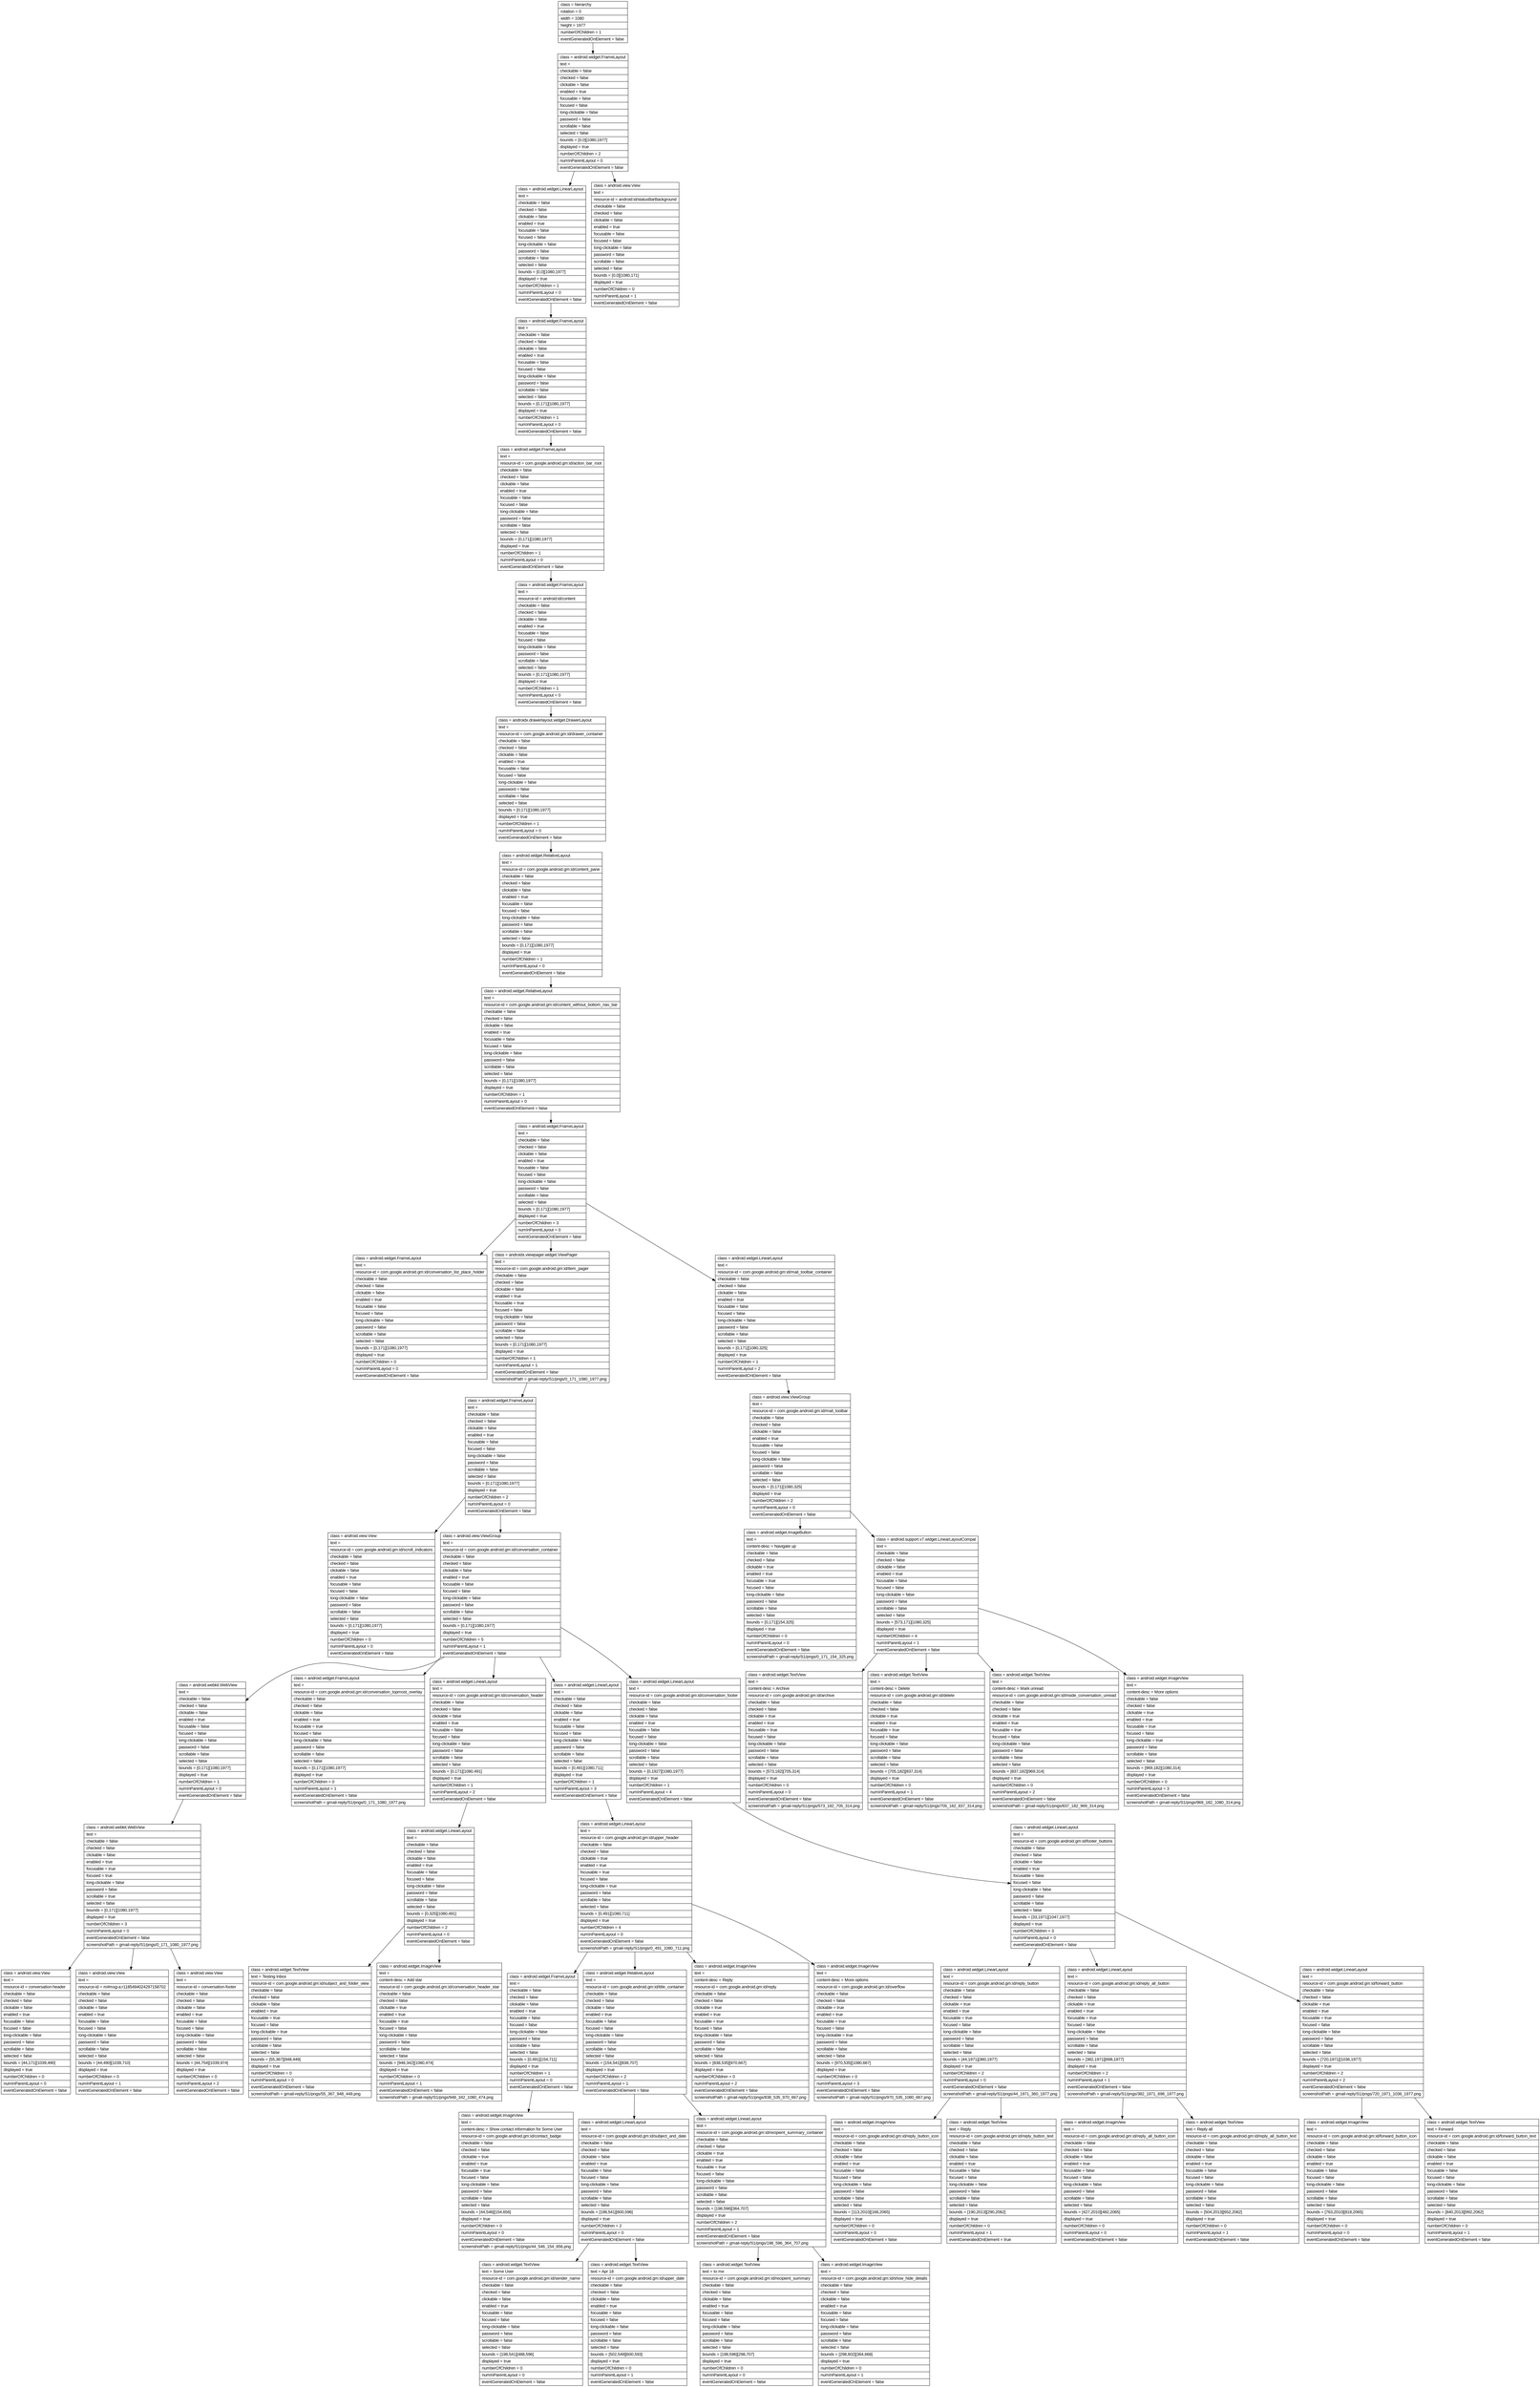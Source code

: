 digraph Layout {

	node [shape=record fontname=Arial];

	0	[label="{class = hierarchy\l|rotation = 0\l|width = 1080\l|height = 1977\l|numberOfChildren = 1\l|eventGeneratedOnElement = false \l}"]
	1	[label="{class = android.widget.FrameLayout\l|text = \l|checkable = false\l|checked = false\l|clickable = false\l|enabled = true\l|focusable = false\l|focused = false\l|long-clickable = false\l|password = false\l|scrollable = false\l|selected = false\l|bounds = [0,0][1080,1977]\l|displayed = true\l|numberOfChildren = 2\l|numInParentLayout = 0\l|eventGeneratedOnElement = false \l}"]
	2	[label="{class = android.widget.LinearLayout\l|text = \l|checkable = false\l|checked = false\l|clickable = false\l|enabled = true\l|focusable = false\l|focused = false\l|long-clickable = false\l|password = false\l|scrollable = false\l|selected = false\l|bounds = [0,0][1080,1977]\l|displayed = true\l|numberOfChildren = 1\l|numInParentLayout = 0\l|eventGeneratedOnElement = false \l}"]
	3	[label="{class = android.view.View\l|text = \l|resource-id = android:id/statusBarBackground\l|checkable = false\l|checked = false\l|clickable = false\l|enabled = true\l|focusable = false\l|focused = false\l|long-clickable = false\l|password = false\l|scrollable = false\l|selected = false\l|bounds = [0,0][1080,171]\l|displayed = true\l|numberOfChildren = 0\l|numInParentLayout = 1\l|eventGeneratedOnElement = false \l}"]
	4	[label="{class = android.widget.FrameLayout\l|text = \l|checkable = false\l|checked = false\l|clickable = false\l|enabled = true\l|focusable = false\l|focused = false\l|long-clickable = false\l|password = false\l|scrollable = false\l|selected = false\l|bounds = [0,171][1080,1977]\l|displayed = true\l|numberOfChildren = 1\l|numInParentLayout = 0\l|eventGeneratedOnElement = false \l}"]
	5	[label="{class = android.widget.FrameLayout\l|text = \l|resource-id = com.google.android.gm:id/action_bar_root\l|checkable = false\l|checked = false\l|clickable = false\l|enabled = true\l|focusable = false\l|focused = false\l|long-clickable = false\l|password = false\l|scrollable = false\l|selected = false\l|bounds = [0,171][1080,1977]\l|displayed = true\l|numberOfChildren = 1\l|numInParentLayout = 0\l|eventGeneratedOnElement = false \l}"]
	6	[label="{class = android.widget.FrameLayout\l|text = \l|resource-id = android:id/content\l|checkable = false\l|checked = false\l|clickable = false\l|enabled = true\l|focusable = false\l|focused = false\l|long-clickable = false\l|password = false\l|scrollable = false\l|selected = false\l|bounds = [0,171][1080,1977]\l|displayed = true\l|numberOfChildren = 1\l|numInParentLayout = 0\l|eventGeneratedOnElement = false \l}"]
	7	[label="{class = androidx.drawerlayout.widget.DrawerLayout\l|text = \l|resource-id = com.google.android.gm:id/drawer_container\l|checkable = false\l|checked = false\l|clickable = false\l|enabled = true\l|focusable = false\l|focused = false\l|long-clickable = false\l|password = false\l|scrollable = false\l|selected = false\l|bounds = [0,171][1080,1977]\l|displayed = true\l|numberOfChildren = 1\l|numInParentLayout = 0\l|eventGeneratedOnElement = false \l}"]
	8	[label="{class = android.widget.RelativeLayout\l|text = \l|resource-id = com.google.android.gm:id/content_pane\l|checkable = false\l|checked = false\l|clickable = false\l|enabled = true\l|focusable = false\l|focused = false\l|long-clickable = false\l|password = false\l|scrollable = false\l|selected = false\l|bounds = [0,171][1080,1977]\l|displayed = true\l|numberOfChildren = 1\l|numInParentLayout = 0\l|eventGeneratedOnElement = false \l}"]
	9	[label="{class = android.widget.RelativeLayout\l|text = \l|resource-id = com.google.android.gm:id/content_without_bottom_nav_bar\l|checkable = false\l|checked = false\l|clickable = false\l|enabled = true\l|focusable = false\l|focused = false\l|long-clickable = false\l|password = false\l|scrollable = false\l|selected = false\l|bounds = [0,171][1080,1977]\l|displayed = true\l|numberOfChildren = 1\l|numInParentLayout = 0\l|eventGeneratedOnElement = false \l}"]
	10	[label="{class = android.widget.FrameLayout\l|text = \l|checkable = false\l|checked = false\l|clickable = false\l|enabled = true\l|focusable = false\l|focused = false\l|long-clickable = false\l|password = false\l|scrollable = false\l|selected = false\l|bounds = [0,171][1080,1977]\l|displayed = true\l|numberOfChildren = 3\l|numInParentLayout = 0\l|eventGeneratedOnElement = false \l}"]
	11	[label="{class = android.widget.FrameLayout\l|text = \l|resource-id = com.google.android.gm:id/conversation_list_place_holder\l|checkable = false\l|checked = false\l|clickable = false\l|enabled = true\l|focusable = false\l|focused = false\l|long-clickable = false\l|password = false\l|scrollable = false\l|selected = false\l|bounds = [0,171][1080,1977]\l|displayed = true\l|numberOfChildren = 0\l|numInParentLayout = 0\l|eventGeneratedOnElement = false \l}"]
	12	[label="{class = androidx.viewpager.widget.ViewPager\l|text = \l|resource-id = com.google.android.gm:id/item_pager\l|checkable = false\l|checked = false\l|clickable = false\l|enabled = true\l|focusable = true\l|focused = false\l|long-clickable = false\l|password = false\l|scrollable = false\l|selected = false\l|bounds = [0,171][1080,1977]\l|displayed = true\l|numberOfChildren = 1\l|numInParentLayout = 1\l|eventGeneratedOnElement = false \l|screenshotPath = gmail-reply/S1/pngs/0_171_1080_1977.png\l}"]
	13	[label="{class = android.widget.LinearLayout\l|text = \l|resource-id = com.google.android.gm:id/mail_toolbar_container\l|checkable = false\l|checked = false\l|clickable = false\l|enabled = true\l|focusable = false\l|focused = false\l|long-clickable = false\l|password = false\l|scrollable = false\l|selected = false\l|bounds = [0,171][1080,325]\l|displayed = true\l|numberOfChildren = 1\l|numInParentLayout = 2\l|eventGeneratedOnElement = false \l}"]
	14	[label="{class = android.widget.FrameLayout\l|text = \l|checkable = false\l|checked = false\l|clickable = false\l|enabled = true\l|focusable = false\l|focused = false\l|long-clickable = false\l|password = false\l|scrollable = false\l|selected = false\l|bounds = [0,171][1080,1977]\l|displayed = true\l|numberOfChildren = 2\l|numInParentLayout = 0\l|eventGeneratedOnElement = false \l}"]
	15	[label="{class = android.view.ViewGroup\l|text = \l|resource-id = com.google.android.gm:id/mail_toolbar\l|checkable = false\l|checked = false\l|clickable = false\l|enabled = true\l|focusable = false\l|focused = false\l|long-clickable = false\l|password = false\l|scrollable = false\l|selected = false\l|bounds = [0,171][1080,325]\l|displayed = true\l|numberOfChildren = 2\l|numInParentLayout = 0\l|eventGeneratedOnElement = false \l}"]
	16	[label="{class = android.view.View\l|text = \l|resource-id = com.google.android.gm:id/scroll_indicators\l|checkable = false\l|checked = false\l|clickable = false\l|enabled = true\l|focusable = false\l|focused = false\l|long-clickable = false\l|password = false\l|scrollable = false\l|selected = false\l|bounds = [0,171][1080,1977]\l|displayed = true\l|numberOfChildren = 0\l|numInParentLayout = 0\l|eventGeneratedOnElement = false \l}"]
	17	[label="{class = android.view.ViewGroup\l|text = \l|resource-id = com.google.android.gm:id/conversation_container\l|checkable = false\l|checked = false\l|clickable = false\l|enabled = true\l|focusable = false\l|focused = false\l|long-clickable = false\l|password = false\l|scrollable = false\l|selected = false\l|bounds = [0,171][1080,1977]\l|displayed = true\l|numberOfChildren = 5\l|numInParentLayout = 1\l|eventGeneratedOnElement = false \l}"]
	18	[label="{class = android.widget.ImageButton\l|text = \l|content-desc = Navigate up\l|checkable = false\l|checked = false\l|clickable = true\l|enabled = true\l|focusable = true\l|focused = false\l|long-clickable = false\l|password = false\l|scrollable = false\l|selected = false\l|bounds = [0,171][154,325]\l|displayed = true\l|numberOfChildren = 0\l|numInParentLayout = 0\l|eventGeneratedOnElement = false \l|screenshotPath = gmail-reply/S1/pngs/0_171_154_325.png\l}"]
	19	[label="{class = android.support.v7.widget.LinearLayoutCompat\l|text = \l|checkable = false\l|checked = false\l|clickable = false\l|enabled = true\l|focusable = false\l|focused = false\l|long-clickable = false\l|password = false\l|scrollable = false\l|selected = false\l|bounds = [573,171][1080,325]\l|displayed = true\l|numberOfChildren = 4\l|numInParentLayout = 1\l|eventGeneratedOnElement = false \l}"]
	20	[label="{class = android.webkit.WebView\l|text = \l|checkable = false\l|checked = false\l|clickable = false\l|enabled = true\l|focusable = false\l|focused = false\l|long-clickable = false\l|password = false\l|scrollable = false\l|selected = false\l|bounds = [0,171][1080,1977]\l|displayed = true\l|numberOfChildren = 1\l|numInParentLayout = 0\l|eventGeneratedOnElement = false \l}"]
	21	[label="{class = android.widget.FrameLayout\l|text = \l|resource-id = com.google.android.gm:id/conversation_topmost_overlay\l|checkable = false\l|checked = false\l|clickable = false\l|enabled = true\l|focusable = true\l|focused = false\l|long-clickable = false\l|password = false\l|scrollable = false\l|selected = false\l|bounds = [0,171][1080,1977]\l|displayed = true\l|numberOfChildren = 0\l|numInParentLayout = 1\l|eventGeneratedOnElement = false \l|screenshotPath = gmail-reply/S1/pngs/0_171_1080_1977.png\l}"]
	22	[label="{class = android.widget.LinearLayout\l|text = \l|resource-id = com.google.android.gm:id/conversation_header\l|checkable = false\l|checked = false\l|clickable = false\l|enabled = true\l|focusable = false\l|focused = false\l|long-clickable = false\l|password = false\l|scrollable = false\l|selected = false\l|bounds = [0,171][1080,491]\l|displayed = true\l|numberOfChildren = 1\l|numInParentLayout = 2\l|eventGeneratedOnElement = false \l}"]
	23	[label="{class = android.widget.LinearLayout\l|text = \l|checkable = false\l|checked = false\l|clickable = false\l|enabled = true\l|focusable = false\l|focused = false\l|long-clickable = false\l|password = false\l|scrollable = false\l|selected = false\l|bounds = [0,491][1080,711]\l|displayed = true\l|numberOfChildren = 1\l|numInParentLayout = 3\l|eventGeneratedOnElement = false \l}"]
	24	[label="{class = android.widget.LinearLayout\l|text = \l|resource-id = com.google.android.gm:id/conversation_footer\l|checkable = false\l|checked = false\l|clickable = false\l|enabled = true\l|focusable = false\l|focused = false\l|long-clickable = false\l|password = false\l|scrollable = false\l|selected = false\l|bounds = [0,1927][1080,1977]\l|displayed = true\l|numberOfChildren = 1\l|numInParentLayout = 4\l|eventGeneratedOnElement = false \l}"]
	25	[label="{class = android.widget.TextView\l|text = \l|content-desc = Archive\l|resource-id = com.google.android.gm:id/archive\l|checkable = false\l|checked = false\l|clickable = true\l|enabled = true\l|focusable = true\l|focused = false\l|long-clickable = false\l|password = false\l|scrollable = false\l|selected = false\l|bounds = [573,182][705,314]\l|displayed = true\l|numberOfChildren = 0\l|numInParentLayout = 0\l|eventGeneratedOnElement = false \l|screenshotPath = gmail-reply/S1/pngs/573_182_705_314.png\l}"]
	26	[label="{class = android.widget.TextView\l|text = \l|content-desc = Delete\l|resource-id = com.google.android.gm:id/delete\l|checkable = false\l|checked = false\l|clickable = true\l|enabled = true\l|focusable = true\l|focused = false\l|long-clickable = false\l|password = false\l|scrollable = false\l|selected = false\l|bounds = [705,182][837,314]\l|displayed = true\l|numberOfChildren = 0\l|numInParentLayout = 1\l|eventGeneratedOnElement = false \l|screenshotPath = gmail-reply/S1/pngs/705_182_837_314.png\l}"]
	27	[label="{class = android.widget.TextView\l|text = \l|content-desc = Mark unread\l|resource-id = com.google.android.gm:id/inside_conversation_unread\l|checkable = false\l|checked = false\l|clickable = true\l|enabled = true\l|focusable = true\l|focused = false\l|long-clickable = false\l|password = false\l|scrollable = false\l|selected = false\l|bounds = [837,182][969,314]\l|displayed = true\l|numberOfChildren = 0\l|numInParentLayout = 2\l|eventGeneratedOnElement = false \l|screenshotPath = gmail-reply/S1/pngs/837_182_969_314.png\l}"]
	28	[label="{class = android.widget.ImageView\l|text = \l|content-desc = More options\l|checkable = false\l|checked = false\l|clickable = true\l|enabled = true\l|focusable = true\l|focused = false\l|long-clickable = true\l|password = false\l|scrollable = false\l|selected = false\l|bounds = [969,182][1080,314]\l|displayed = true\l|numberOfChildren = 0\l|numInParentLayout = 3\l|eventGeneratedOnElement = false \l|screenshotPath = gmail-reply/S1/pngs/969_182_1080_314.png\l}"]
	29	[label="{class = android.webkit.WebView\l|text = \l|checkable = false\l|checked = false\l|clickable = false\l|enabled = true\l|focusable = true\l|focused = true\l|long-clickable = false\l|password = false\l|scrollable = true\l|selected = false\l|bounds = [0,171][1080,1977]\l|displayed = true\l|numberOfChildren = 3\l|numInParentLayout = 0\l|eventGeneratedOnElement = false \l|screenshotPath = gmail-reply/S1/pngs/0_171_1080_1977.png\l}"]
	30	[label="{class = android.widget.LinearLayout\l|text = \l|checkable = false\l|checked = false\l|clickable = false\l|enabled = true\l|focusable = false\l|focused = false\l|long-clickable = false\l|password = false\l|scrollable = false\l|selected = false\l|bounds = [0,325][1080,491]\l|displayed = true\l|numberOfChildren = 2\l|numInParentLayout = 0\l|eventGeneratedOnElement = false \l}"]
	31	[label="{class = android.widget.LinearLayout\l|text = \l|resource-id = com.google.android.gm:id/upper_header\l|checkable = false\l|checked = false\l|clickable = true\l|enabled = true\l|focusable = true\l|focused = false\l|long-clickable = true\l|password = false\l|scrollable = false\l|selected = false\l|bounds = [0,491][1080,711]\l|displayed = true\l|numberOfChildren = 4\l|numInParentLayout = 0\l|eventGeneratedOnElement = false \l|screenshotPath = gmail-reply/S1/pngs/0_491_1080_711.png\l}"]
	32	[label="{class = android.widget.LinearLayout\l|text = \l|resource-id = com.google.android.gm:id/footer_buttons\l|checkable = false\l|checked = false\l|clickable = false\l|enabled = true\l|focusable = false\l|focused = false\l|long-clickable = false\l|password = false\l|scrollable = false\l|selected = false\l|bounds = [33,1971][1047,1977]\l|displayed = true\l|numberOfChildren = 3\l|numInParentLayout = 0\l|eventGeneratedOnElement = false \l}"]
	33	[label="{class = android.view.View\l|text = \l|resource-id = conversation-header\l|checkable = false\l|checked = false\l|clickable = false\l|enabled = true\l|focusable = false\l|focused = false\l|long-clickable = false\l|password = false\l|scrollable = false\l|selected = false\l|bounds = [44,171][1039,490]\l|displayed = true\l|numberOfChildren = 0\l|numInParentLayout = 0\l|eventGeneratedOnElement = false \l}"]
	34	[label="{class = android.view.View\l|text = \l|resource-id = m#msg-a:r1185494024297158702\l|checkable = false\l|checked = false\l|clickable = false\l|enabled = true\l|focusable = false\l|focused = false\l|long-clickable = false\l|password = false\l|scrollable = false\l|selected = false\l|bounds = [44,490][1039,710]\l|displayed = true\l|numberOfChildren = 0\l|numInParentLayout = 1\l|eventGeneratedOnElement = false \l}"]
	35	[label="{class = android.view.View\l|text = \l|resource-id = conversation-footer\l|checkable = false\l|checked = false\l|clickable = false\l|enabled = true\l|focusable = false\l|focused = false\l|long-clickable = false\l|password = false\l|scrollable = false\l|selected = false\l|bounds = [44,754][1039,974]\l|displayed = true\l|numberOfChildren = 0\l|numInParentLayout = 2\l|eventGeneratedOnElement = false \l}"]
	36	[label="{class = android.widget.TextView\l|text = Testing Inbox \l|resource-id = com.google.android.gm:id/subject_and_folder_view\l|checkable = false\l|checked = false\l|clickable = false\l|enabled = true\l|focusable = true\l|focused = false\l|long-clickable = true\l|password = false\l|scrollable = false\l|selected = false\l|bounds = [55,367][948,449]\l|displayed = true\l|numberOfChildren = 0\l|numInParentLayout = 0\l|eventGeneratedOnElement = false \l|screenshotPath = gmail-reply/S1/pngs/55_367_948_449.png\l}"]
	37	[label="{class = android.widget.ImageView\l|text = \l|content-desc = Add star\l|resource-id = com.google.android.gm:id/conversation_header_star\l|checkable = false\l|checked = false\l|clickable = true\l|enabled = true\l|focusable = true\l|focused = false\l|long-clickable = false\l|password = false\l|scrollable = false\l|selected = false\l|bounds = [948,342][1080,474]\l|displayed = true\l|numberOfChildren = 0\l|numInParentLayout = 1\l|eventGeneratedOnElement = false \l|screenshotPath = gmail-reply/S1/pngs/948_342_1080_474.png\l}"]
	38	[label="{class = android.widget.FrameLayout\l|text = \l|checkable = false\l|checked = false\l|clickable = false\l|enabled = true\l|focusable = false\l|focused = false\l|long-clickable = false\l|password = false\l|scrollable = false\l|selected = false\l|bounds = [0,491][154,711]\l|displayed = true\l|numberOfChildren = 1\l|numInParentLayout = 0\l|eventGeneratedOnElement = false \l}"]
	39	[label="{class = android.widget.RelativeLayout\l|text = \l|resource-id = com.google.android.gm:id/title_container\l|checkable = false\l|checked = false\l|clickable = false\l|enabled = true\l|focusable = false\l|focused = false\l|long-clickable = false\l|password = false\l|scrollable = false\l|selected = false\l|bounds = [154,541][838,707]\l|displayed = true\l|numberOfChildren = 2\l|numInParentLayout = 1\l|eventGeneratedOnElement = false \l}"]
	40	[label="{class = android.widget.ImageView\l|text = \l|content-desc = Reply\l|resource-id = com.google.android.gm:id/reply\l|checkable = false\l|checked = false\l|clickable = true\l|enabled = true\l|focusable = true\l|focused = false\l|long-clickable = false\l|password = false\l|scrollable = false\l|selected = false\l|bounds = [838,535][970,667]\l|displayed = true\l|numberOfChildren = 0\l|numInParentLayout = 2\l|eventGeneratedOnElement = false \l|screenshotPath = gmail-reply/S1/pngs/838_535_970_667.png\l}"]
	41	[label="{class = android.widget.ImageView\l|text = \l|content-desc = More options\l|resource-id = com.google.android.gm:id/overflow\l|checkable = false\l|checked = false\l|clickable = true\l|enabled = true\l|focusable = true\l|focused = false\l|long-clickable = true\l|password = false\l|scrollable = false\l|selected = false\l|bounds = [970,535][1080,667]\l|displayed = true\l|numberOfChildren = 0\l|numInParentLayout = 3\l|eventGeneratedOnElement = false \l|screenshotPath = gmail-reply/S1/pngs/970_535_1080_667.png\l}"]
	42	[label="{class = android.widget.LinearLayout\l|text = \l|resource-id = com.google.android.gm:id/reply_button\l|checkable = false\l|checked = false\l|clickable = true\l|enabled = true\l|focusable = true\l|focused = false\l|long-clickable = false\l|password = false\l|scrollable = false\l|selected = false\l|bounds = [44,1971][360,1977]\l|displayed = true\l|numberOfChildren = 2\l|numInParentLayout = 0\l|eventGeneratedOnElement = false \l|screenshotPath = gmail-reply/S1/pngs/44_1971_360_1977.png\l}"]
	43	[label="{class = android.widget.LinearLayout\l|text = \l|resource-id = com.google.android.gm:id/reply_all_button\l|checkable = false\l|checked = false\l|clickable = true\l|enabled = true\l|focusable = true\l|focused = false\l|long-clickable = false\l|password = false\l|scrollable = false\l|selected = false\l|bounds = [382,1971][698,1977]\l|displayed = true\l|numberOfChildren = 2\l|numInParentLayout = 1\l|eventGeneratedOnElement = false \l|screenshotPath = gmail-reply/S1/pngs/382_1971_698_1977.png\l}"]
	44	[label="{class = android.widget.LinearLayout\l|text = \l|resource-id = com.google.android.gm:id/forward_button\l|checkable = false\l|checked = false\l|clickable = true\l|enabled = true\l|focusable = true\l|focused = false\l|long-clickable = false\l|password = false\l|scrollable = false\l|selected = false\l|bounds = [720,1971][1036,1977]\l|displayed = true\l|numberOfChildren = 2\l|numInParentLayout = 2\l|eventGeneratedOnElement = false \l|screenshotPath = gmail-reply/S1/pngs/720_1971_1036_1977.png\l}"]
	45	[label="{class = android.widget.ImageView\l|text = \l|content-desc = Show contact information for Some User\l|resource-id = com.google.android.gm:id/contact_badge\l|checkable = false\l|checked = false\l|clickable = true\l|enabled = true\l|focusable = true\l|focused = false\l|long-clickable = false\l|password = false\l|scrollable = false\l|selected = false\l|bounds = [44,546][154,656]\l|displayed = true\l|numberOfChildren = 0\l|numInParentLayout = 0\l|eventGeneratedOnElement = false \l|screenshotPath = gmail-reply/S1/pngs/44_546_154_656.png\l}"]
	46	[label="{class = android.widget.LinearLayout\l|text = \l|resource-id = com.google.android.gm:id/subject_and_date\l|checkable = false\l|checked = false\l|clickable = false\l|enabled = true\l|focusable = false\l|focused = false\l|long-clickable = false\l|password = false\l|scrollable = false\l|selected = false\l|bounds = [198,541][600,596]\l|displayed = true\l|numberOfChildren = 2\l|numInParentLayout = 0\l|eventGeneratedOnElement = false \l}"]
	47	[label="{class = android.widget.LinearLayout\l|text = \l|resource-id = com.google.android.gm:id/recipient_summary_container\l|checkable = false\l|checked = false\l|clickable = true\l|enabled = true\l|focusable = true\l|focused = false\l|long-clickable = false\l|password = false\l|scrollable = false\l|selected = false\l|bounds = [198,596][364,707]\l|displayed = true\l|numberOfChildren = 2\l|numInParentLayout = 1\l|eventGeneratedOnElement = false \l|screenshotPath = gmail-reply/S1/pngs/198_596_364_707.png\l}"]
	48	[label="{class = android.widget.ImageView\l|text = \l|resource-id = com.google.android.gm:id/reply_button_icon\l|checkable = false\l|checked = false\l|clickable = false\l|enabled = true\l|focusable = false\l|focused = false\l|long-clickable = false\l|password = false\l|scrollable = false\l|selected = false\l|bounds = [113,2010][168,2065]\l|displayed = true\l|numberOfChildren = 0\l|numInParentLayout = 0\l|eventGeneratedOnElement = false \l}"]
	49	[label="{class = android.widget.TextView\l|text = Reply\l|resource-id = com.google.android.gm:id/reply_button_text\l|checkable = false\l|checked = false\l|clickable = false\l|enabled = true\l|focusable = false\l|focused = false\l|long-clickable = false\l|password = false\l|scrollable = false\l|selected = false\l|bounds = [190,2013][290,2062]\l|displayed = true\l|numberOfChildren = 0\l|numInParentLayout = 1\l|eventGeneratedOnElement = true \l}"]
	50	[label="{class = android.widget.ImageView\l|text = \l|resource-id = com.google.android.gm:id/reply_all_button_icon\l|checkable = false\l|checked = false\l|clickable = false\l|enabled = true\l|focusable = false\l|focused = false\l|long-clickable = false\l|password = false\l|scrollable = false\l|selected = false\l|bounds = [427,2010][482,2065]\l|displayed = true\l|numberOfChildren = 0\l|numInParentLayout = 0\l|eventGeneratedOnElement = false \l}"]
	51	[label="{class = android.widget.TextView\l|text = Reply all\l|resource-id = com.google.android.gm:id/reply_all_button_text\l|checkable = false\l|checked = false\l|clickable = false\l|enabled = true\l|focusable = false\l|focused = false\l|long-clickable = false\l|password = false\l|scrollable = false\l|selected = false\l|bounds = [504,2013][652,2062]\l|displayed = true\l|numberOfChildren = 0\l|numInParentLayout = 1\l|eventGeneratedOnElement = false \l}"]
	52	[label="{class = android.widget.ImageView\l|text = \l|resource-id = com.google.android.gm:id/forward_button_icon\l|checkable = false\l|checked = false\l|clickable = false\l|enabled = true\l|focusable = false\l|focused = false\l|long-clickable = false\l|password = false\l|scrollable = false\l|selected = false\l|bounds = [763,2010][818,2065]\l|displayed = true\l|numberOfChildren = 0\l|numInParentLayout = 0\l|eventGeneratedOnElement = false \l}"]
	53	[label="{class = android.widget.TextView\l|text = Forward\l|resource-id = com.google.android.gm:id/forward_button_text\l|checkable = false\l|checked = false\l|clickable = false\l|enabled = true\l|focusable = false\l|focused = false\l|long-clickable = false\l|password = false\l|scrollable = false\l|selected = false\l|bounds = [840,2013][992,2062]\l|displayed = true\l|numberOfChildren = 0\l|numInParentLayout = 1\l|eventGeneratedOnElement = false \l}"]
	54	[label="{class = android.widget.TextView\l|text = Some User\l|resource-id = com.google.android.gm:id/sender_name\l|checkable = false\l|checked = false\l|clickable = false\l|enabled = true\l|focusable = false\l|focused = false\l|long-clickable = false\l|password = false\l|scrollable = false\l|selected = false\l|bounds = [198,541][488,596]\l|displayed = true\l|numberOfChildren = 0\l|numInParentLayout = 0\l|eventGeneratedOnElement = false \l}"]
	55	[label="{class = android.widget.TextView\l|text = Apr 18\l|resource-id = com.google.android.gm:id/upper_date\l|checkable = false\l|checked = false\l|clickable = false\l|enabled = true\l|focusable = false\l|focused = false\l|long-clickable = false\l|password = false\l|scrollable = false\l|selected = false\l|bounds = [502,549][600,593]\l|displayed = true\l|numberOfChildren = 0\l|numInParentLayout = 1\l|eventGeneratedOnElement = false \l}"]
	56	[label="{class = android.widget.TextView\l|text = to me\l|resource-id = com.google.android.gm:id/recipient_summary\l|checkable = false\l|checked = false\l|clickable = false\l|enabled = true\l|focusable = false\l|focused = false\l|long-clickable = false\l|password = false\l|scrollable = false\l|selected = false\l|bounds = [198,596][298,707]\l|displayed = true\l|numberOfChildren = 0\l|numInParentLayout = 0\l|eventGeneratedOnElement = false \l}"]
	57	[label="{class = android.widget.ImageView\l|text = \l|resource-id = com.google.android.gm:id/show_hide_details\l|checkable = false\l|checked = false\l|clickable = false\l|enabled = true\l|focusable = false\l|focused = false\l|long-clickable = false\l|password = false\l|scrollable = false\l|selected = false\l|bounds = [298,602][364,668]\l|displayed = true\l|numberOfChildren = 0\l|numInParentLayout = 1\l|eventGeneratedOnElement = false \l}"]


	0 -> 1
	1 -> 2
	1 -> 3
	2 -> 4
	4 -> 5
	5 -> 6
	6 -> 7
	7 -> 8
	8 -> 9
	9 -> 10
	10 -> 11
	10 -> 12
	10 -> 13
	12 -> 14
	13 -> 15
	14 -> 16
	14 -> 17
	15 -> 18
	15 -> 19
	17 -> 20
	17 -> 21
	17 -> 22
	17 -> 23
	17 -> 24
	19 -> 25
	19 -> 26
	19 -> 27
	19 -> 28
	20 -> 29
	22 -> 30
	23 -> 31
	24 -> 32
	29 -> 33
	29 -> 34
	29 -> 35
	30 -> 36
	30 -> 37
	31 -> 38
	31 -> 39
	31 -> 40
	31 -> 41
	32 -> 42
	32 -> 43
	32 -> 44
	38 -> 45
	39 -> 46
	39 -> 47
	42 -> 48
	42 -> 49
	43 -> 50
	43 -> 51
	44 -> 52
	44 -> 53
	46 -> 54
	46 -> 55
	47 -> 56
	47 -> 57


}
